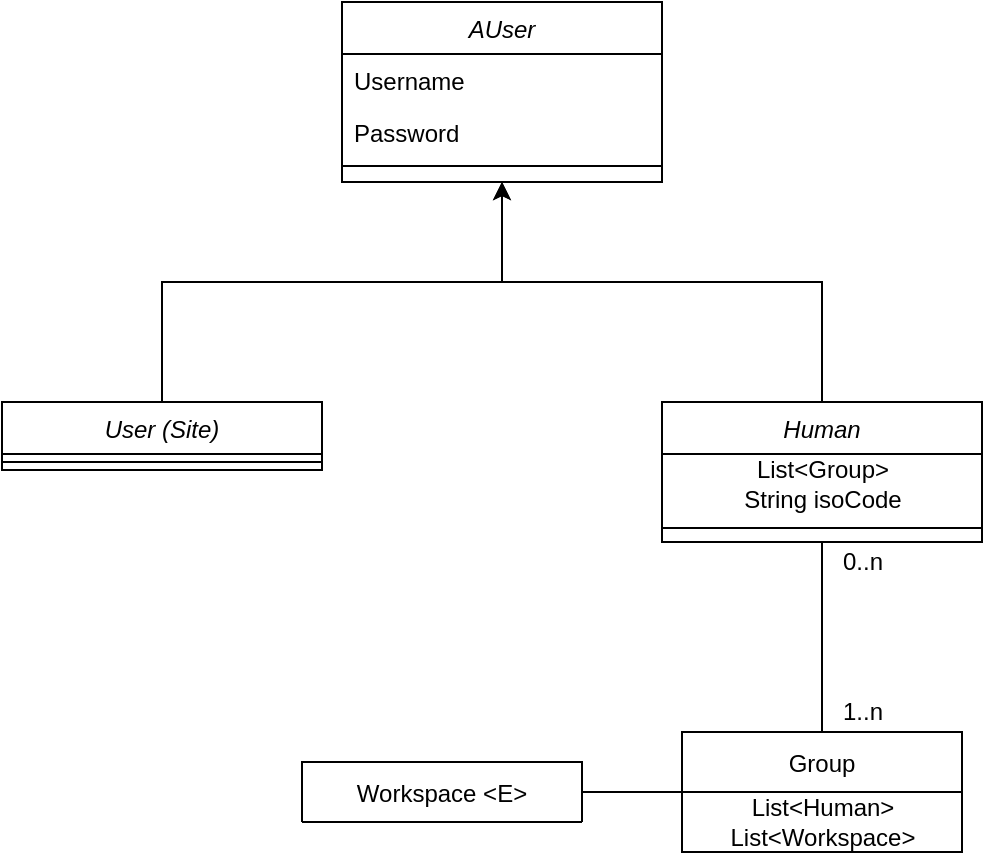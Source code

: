 <mxfile version="16.6.1" type="github">
  <diagram id="C5RBs43oDa-KdzZeNtuy" name="Page-1">
    <mxGraphModel dx="1420" dy="834" grid="1" gridSize="10" guides="1" tooltips="1" connect="1" arrows="1" fold="1" page="1" pageScale="1" pageWidth="827" pageHeight="1169" math="0" shadow="0">
      <root>
        <mxCell id="WIyWlLk6GJQsqaUBKTNV-0" />
        <mxCell id="WIyWlLk6GJQsqaUBKTNV-1" parent="WIyWlLk6GJQsqaUBKTNV-0" />
        <mxCell id="-jmfl1ycVSEVffUPI0vJ-3" value="AUser" style="swimlane;fontStyle=2;align=center;verticalAlign=top;childLayout=stackLayout;horizontal=1;startSize=26;horizontalStack=0;resizeParent=1;resizeLast=0;collapsible=1;marginBottom=0;rounded=0;shadow=0;strokeWidth=1;" vertex="1" parent="WIyWlLk6GJQsqaUBKTNV-1">
          <mxGeometry x="280" y="160" width="160" height="90" as="geometry">
            <mxRectangle x="230" y="140" width="160" height="26" as="alternateBounds" />
          </mxGeometry>
        </mxCell>
        <mxCell id="-jmfl1ycVSEVffUPI0vJ-4" value="Username" style="text;align=left;verticalAlign=top;spacingLeft=4;spacingRight=4;overflow=hidden;rotatable=0;points=[[0,0.5],[1,0.5]];portConstraint=eastwest;" vertex="1" parent="-jmfl1ycVSEVffUPI0vJ-3">
          <mxGeometry y="26" width="160" height="26" as="geometry" />
        </mxCell>
        <mxCell id="-jmfl1ycVSEVffUPI0vJ-5" value="Password" style="text;align=left;verticalAlign=top;spacingLeft=4;spacingRight=4;overflow=hidden;rotatable=0;points=[[0,0.5],[1,0.5]];portConstraint=eastwest;rounded=0;shadow=0;html=0;" vertex="1" parent="-jmfl1ycVSEVffUPI0vJ-3">
          <mxGeometry y="52" width="160" height="26" as="geometry" />
        </mxCell>
        <mxCell id="-jmfl1ycVSEVffUPI0vJ-7" value="" style="line;html=1;strokeWidth=1;align=left;verticalAlign=middle;spacingTop=-1;spacingLeft=3;spacingRight=3;rotatable=0;labelPosition=right;points=[];portConstraint=eastwest;" vertex="1" parent="-jmfl1ycVSEVffUPI0vJ-3">
          <mxGeometry y="78" width="160" height="8" as="geometry" />
        </mxCell>
        <mxCell id="-jmfl1ycVSEVffUPI0vJ-9" value="User (Site)" style="swimlane;fontStyle=2;align=center;verticalAlign=top;childLayout=stackLayout;horizontal=1;startSize=26;horizontalStack=0;resizeParent=1;resizeLast=0;collapsible=1;marginBottom=0;rounded=0;shadow=0;strokeWidth=1;" vertex="1" parent="WIyWlLk6GJQsqaUBKTNV-1">
          <mxGeometry x="110" y="360" width="160" height="34" as="geometry">
            <mxRectangle x="230" y="140" width="160" height="26" as="alternateBounds" />
          </mxGeometry>
        </mxCell>
        <mxCell id="-jmfl1ycVSEVffUPI0vJ-12" value="" style="line;html=1;strokeWidth=1;align=left;verticalAlign=middle;spacingTop=-1;spacingLeft=3;spacingRight=3;rotatable=0;labelPosition=right;points=[];portConstraint=eastwest;" vertex="1" parent="-jmfl1ycVSEVffUPI0vJ-9">
          <mxGeometry y="26" width="160" height="8" as="geometry" />
        </mxCell>
        <mxCell id="-jmfl1ycVSEVffUPI0vJ-13" value="Human" style="swimlane;fontStyle=2;align=center;verticalAlign=top;childLayout=stackLayout;horizontal=1;startSize=26;horizontalStack=0;resizeParent=1;resizeLast=0;collapsible=1;marginBottom=0;rounded=0;shadow=0;strokeWidth=1;" vertex="1" parent="WIyWlLk6GJQsqaUBKTNV-1">
          <mxGeometry x="440" y="360" width="160" height="70" as="geometry">
            <mxRectangle x="230" y="140" width="160" height="26" as="alternateBounds" />
          </mxGeometry>
        </mxCell>
        <mxCell id="-jmfl1ycVSEVffUPI0vJ-44" value="List&amp;lt;Group&amp;gt;&lt;br&gt;String isoCode" style="text;html=1;align=center;verticalAlign=middle;resizable=0;points=[];autosize=1;strokeColor=none;fillColor=none;" vertex="1" parent="-jmfl1ycVSEVffUPI0vJ-13">
          <mxGeometry y="26" width="160" height="30" as="geometry" />
        </mxCell>
        <mxCell id="-jmfl1ycVSEVffUPI0vJ-16" value="" style="line;html=1;strokeWidth=1;align=left;verticalAlign=middle;spacingTop=-1;spacingLeft=3;spacingRight=3;rotatable=0;labelPosition=right;points=[];portConstraint=eastwest;" vertex="1" parent="-jmfl1ycVSEVffUPI0vJ-13">
          <mxGeometry y="56" width="160" height="14" as="geometry" />
        </mxCell>
        <mxCell id="-jmfl1ycVSEVffUPI0vJ-17" value="" style="endArrow=classic;html=1;rounded=0;" edge="1" parent="WIyWlLk6GJQsqaUBKTNV-1">
          <mxGeometry width="50" height="50" relative="1" as="geometry">
            <mxPoint x="190" y="360" as="sourcePoint" />
            <mxPoint x="360" y="250" as="targetPoint" />
            <Array as="points">
              <mxPoint x="190" y="300" />
              <mxPoint x="360" y="300" />
            </Array>
          </mxGeometry>
        </mxCell>
        <mxCell id="-jmfl1ycVSEVffUPI0vJ-18" value="" style="endArrow=classic;html=1;rounded=0;" edge="1" parent="WIyWlLk6GJQsqaUBKTNV-1">
          <mxGeometry width="50" height="50" relative="1" as="geometry">
            <mxPoint x="520" y="360" as="sourcePoint" />
            <mxPoint x="360" y="250" as="targetPoint" />
            <Array as="points">
              <mxPoint x="520" y="300" />
              <mxPoint x="360" y="300" />
            </Array>
          </mxGeometry>
        </mxCell>
        <mxCell id="-jmfl1ycVSEVffUPI0vJ-25" value="" style="endArrow=none;html=1;rounded=0;entryX=0.5;entryY=1;entryDx=0;entryDy=0;exitX=0;exitY=1;exitDx=0;exitDy=0;exitPerimeter=0;" edge="1" parent="WIyWlLk6GJQsqaUBKTNV-1" source="-jmfl1ycVSEVffUPI0vJ-39" target="-jmfl1ycVSEVffUPI0vJ-13">
          <mxGeometry width="50" height="50" relative="1" as="geometry">
            <mxPoint x="520" y="470" as="sourcePoint" />
            <mxPoint x="440" y="400" as="targetPoint" />
          </mxGeometry>
        </mxCell>
        <mxCell id="-jmfl1ycVSEVffUPI0vJ-26" value="Group" style="swimlane;fontStyle=0;childLayout=stackLayout;horizontal=1;startSize=30;horizontalStack=0;resizeParent=1;resizeParentMax=0;resizeLast=0;collapsible=1;marginBottom=0;" vertex="1" parent="WIyWlLk6GJQsqaUBKTNV-1">
          <mxGeometry x="450" y="525" width="140" height="60" as="geometry" />
        </mxCell>
        <mxCell id="-jmfl1ycVSEVffUPI0vJ-32" value="List&amp;lt;Human&amp;gt;&lt;br&gt;List&amp;lt;Workspace&amp;gt;" style="text;html=1;align=center;verticalAlign=middle;resizable=0;points=[];autosize=1;strokeColor=none;fillColor=none;" vertex="1" parent="-jmfl1ycVSEVffUPI0vJ-26">
          <mxGeometry y="30" width="140" height="30" as="geometry" />
        </mxCell>
        <mxCell id="-jmfl1ycVSEVffUPI0vJ-34" value="Workspace &lt;E&gt;" style="swimlane;fontStyle=0;childLayout=stackLayout;horizontal=1;startSize=30;horizontalStack=0;resizeParent=1;resizeParentMax=0;resizeLast=0;collapsible=1;marginBottom=0;" vertex="1" parent="WIyWlLk6GJQsqaUBKTNV-1">
          <mxGeometry x="260" y="540" width="140" height="30" as="geometry" />
        </mxCell>
        <mxCell id="-jmfl1ycVSEVffUPI0vJ-37" value="" style="endArrow=none;html=1;rounded=0;entryX=0.007;entryY=0;entryDx=0;entryDy=0;entryPerimeter=0;" edge="1" parent="WIyWlLk6GJQsqaUBKTNV-1" target="-jmfl1ycVSEVffUPI0vJ-32">
          <mxGeometry width="50" height="50" relative="1" as="geometry">
            <mxPoint x="400" y="555" as="sourcePoint" />
            <mxPoint x="450" y="505" as="targetPoint" />
          </mxGeometry>
        </mxCell>
        <mxCell id="-jmfl1ycVSEVffUPI0vJ-39" value="1..n" style="text;html=1;align=center;verticalAlign=middle;resizable=0;points=[];autosize=1;strokeColor=none;fillColor=none;" vertex="1" parent="WIyWlLk6GJQsqaUBKTNV-1">
          <mxGeometry x="520" y="505" width="40" height="20" as="geometry" />
        </mxCell>
        <mxCell id="-jmfl1ycVSEVffUPI0vJ-40" value="0..n" style="text;html=1;align=center;verticalAlign=middle;resizable=0;points=[];autosize=1;strokeColor=none;fillColor=none;" vertex="1" parent="WIyWlLk6GJQsqaUBKTNV-1">
          <mxGeometry x="520" y="430" width="40" height="20" as="geometry" />
        </mxCell>
      </root>
    </mxGraphModel>
  </diagram>
</mxfile>

